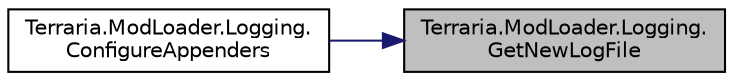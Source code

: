 digraph "Terraria.ModLoader.Logging.GetNewLogFile"
{
 // LATEX_PDF_SIZE
  edge [fontname="Helvetica",fontsize="10",labelfontname="Helvetica",labelfontsize="10"];
  node [fontname="Helvetica",fontsize="10",shape=record];
  rankdir="RL";
  Node1 [label="Terraria.ModLoader.Logging.\lGetNewLogFile",height=0.2,width=0.4,color="black", fillcolor="grey75", style="filled", fontcolor="black",tooltip=" "];
  Node1 -> Node2 [dir="back",color="midnightblue",fontsize="10",style="solid",fontname="Helvetica"];
  Node2 [label="Terraria.ModLoader.Logging.\lConfigureAppenders",height=0.2,width=0.4,color="black", fillcolor="white", style="filled",URL="$class_terraria_1_1_mod_loader_1_1_logging.html#a3bd5f56a76a41af81063b3f9d72cbab5",tooltip=" "];
}
